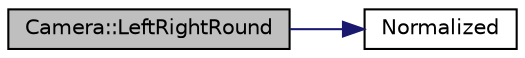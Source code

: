 digraph "Camera::LeftRightRound"
{
 // LATEX_PDF_SIZE
  edge [fontname="Helvetica",fontsize="10",labelfontname="Helvetica",labelfontsize="10"];
  node [fontname="Helvetica",fontsize="10",shape=record];
  rankdir="LR";
  Node1 [label="Camera::LeftRightRound",height=0.2,width=0.4,color="black", fillcolor="grey75", style="filled", fontcolor="black",tooltip="Rotates the camera relatively to the look-at point."];
  Node1 -> Node2 [color="midnightblue",fontsize="10",style="solid",fontname="Helvetica"];
  Node2 [label="Normalized",height=0.2,width=0.4,color="black", fillcolor="white", style="filled",URL="$evector_8h.html#a69dac1e81907adf00b7ac711610542a6",tooltip="Return a normalized vector."];
}
